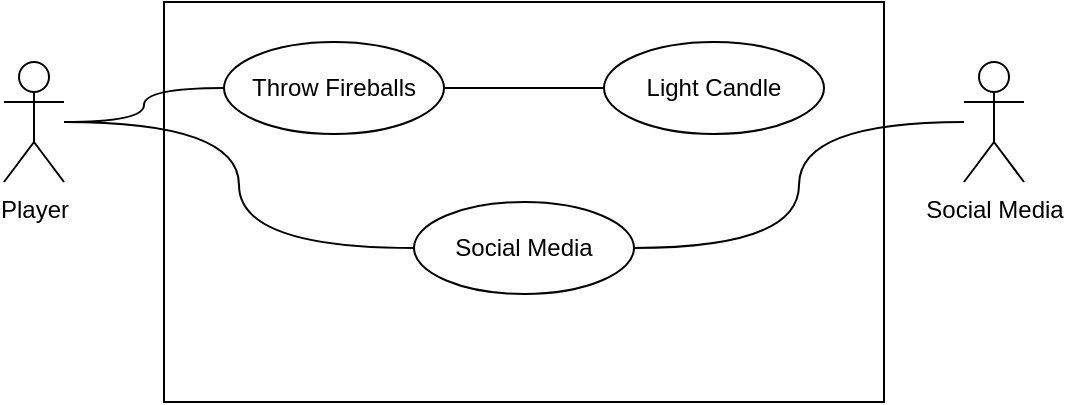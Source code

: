 <mxfile version="11.3.1" type="github" pages="1"><diagram id="Oj-v3J3BpvgqmtbgIF9Z" name="Page-1"><mxGraphModel dx="768" dy="455" grid="1" gridSize="10" guides="1" tooltips="1" connect="1" arrows="1" fold="1" page="1" pageScale="1" pageWidth="1100" pageHeight="850" math="0" shadow="0"><root><mxCell id="0"/><mxCell id="1" parent="0"/><mxCell id="SKwM4WLQDiEv6M8Ui1lW-2" value="" style="rounded=0;whiteSpace=wrap;html=1;" vertex="1" parent="1"><mxGeometry x="160" y="40" width="360" height="200" as="geometry"/></mxCell><mxCell id="SKwM4WLQDiEv6M8Ui1lW-8" value="" style="edgeStyle=orthogonalEdgeStyle;orthogonalLoop=1;jettySize=auto;html=1;curved=1;startArrow=none;startFill=0;endArrow=none;endFill=0;" edge="1" parent="1" source="SKwM4WLQDiEv6M8Ui1lW-1" target="SKwM4WLQDiEv6M8Ui1lW-3"><mxGeometry relative="1" as="geometry"><Array as="points"><mxPoint x="150" y="100"/><mxPoint x="150" y="83"/></Array></mxGeometry></mxCell><mxCell id="SKwM4WLQDiEv6M8Ui1lW-12" value="" style="edgeStyle=orthogonalEdgeStyle;curved=1;orthogonalLoop=1;jettySize=auto;html=1;startArrow=none;startFill=0;endArrow=none;endFill=0;entryX=0;entryY=0.5;entryDx=0;entryDy=0;" edge="1" parent="1" source="SKwM4WLQDiEv6M8Ui1lW-1" target="SKwM4WLQDiEv6M8Ui1lW-5"><mxGeometry relative="1" as="geometry"><mxPoint x="165" y="310" as="targetPoint"/></mxGeometry></mxCell><mxCell id="SKwM4WLQDiEv6M8Ui1lW-1" value="Player" style="shape=umlActor;verticalLabelPosition=bottom;labelBackgroundColor=#ffffff;verticalAlign=top;html=1;outlineConnect=0;" vertex="1" parent="1"><mxGeometry x="80" y="70" width="30" height="60" as="geometry"/></mxCell><mxCell id="SKwM4WLQDiEv6M8Ui1lW-4" value="&lt;font style=&quot;font-size: 12px&quot;&gt;Light Candle&lt;/font&gt;" style="ellipse;whiteSpace=wrap;html=1;" vertex="1" parent="1"><mxGeometry x="380" y="60" width="110" height="46" as="geometry"/></mxCell><mxCell id="SKwM4WLQDiEv6M8Ui1lW-5" value="&lt;font style=&quot;font-size: 12px&quot;&gt;Social Media&lt;/font&gt;" style="ellipse;whiteSpace=wrap;html=1;" vertex="1" parent="1"><mxGeometry x="285" y="140" width="110" height="46" as="geometry"/></mxCell><mxCell id="SKwM4WLQDiEv6M8Ui1lW-17" value="" style="edgeStyle=orthogonalEdgeStyle;curved=1;orthogonalLoop=1;jettySize=auto;html=1;startArrow=none;startFill=0;endArrow=none;endFill=0;strokeWidth=1;entryX=1;entryY=0.5;entryDx=0;entryDy=0;" edge="1" parent="1" source="SKwM4WLQDiEv6M8Ui1lW-6" target="SKwM4WLQDiEv6M8Ui1lW-5"><mxGeometry relative="1" as="geometry"/></mxCell><mxCell id="SKwM4WLQDiEv6M8Ui1lW-6" value="Social Media" style="shape=umlActor;verticalLabelPosition=bottom;labelBackgroundColor=#ffffff;verticalAlign=top;html=1;outlineConnect=0;" vertex="1" parent="1"><mxGeometry x="560" y="70" width="30" height="60" as="geometry"/></mxCell><mxCell id="SKwM4WLQDiEv6M8Ui1lW-14" value="" style="edgeStyle=orthogonalEdgeStyle;curved=1;orthogonalLoop=1;jettySize=auto;html=1;startArrow=none;startFill=0;endArrow=none;endFill=0;strokeWidth=1;entryX=0;entryY=0.5;entryDx=0;entryDy=0;" edge="1" parent="1" source="SKwM4WLQDiEv6M8Ui1lW-3" target="SKwM4WLQDiEv6M8Ui1lW-4"><mxGeometry relative="1" as="geometry"><mxPoint x="245" y="260" as="targetPoint"/></mxGeometry></mxCell><mxCell id="SKwM4WLQDiEv6M8Ui1lW-3" value="&lt;font style=&quot;font-size: 12px&quot;&gt;Throw Fireballs&lt;/font&gt;" style="ellipse;whiteSpace=wrap;html=1;" vertex="1" parent="1"><mxGeometry x="190" y="60" width="110" height="46" as="geometry"/></mxCell></root></mxGraphModel></diagram></mxfile>